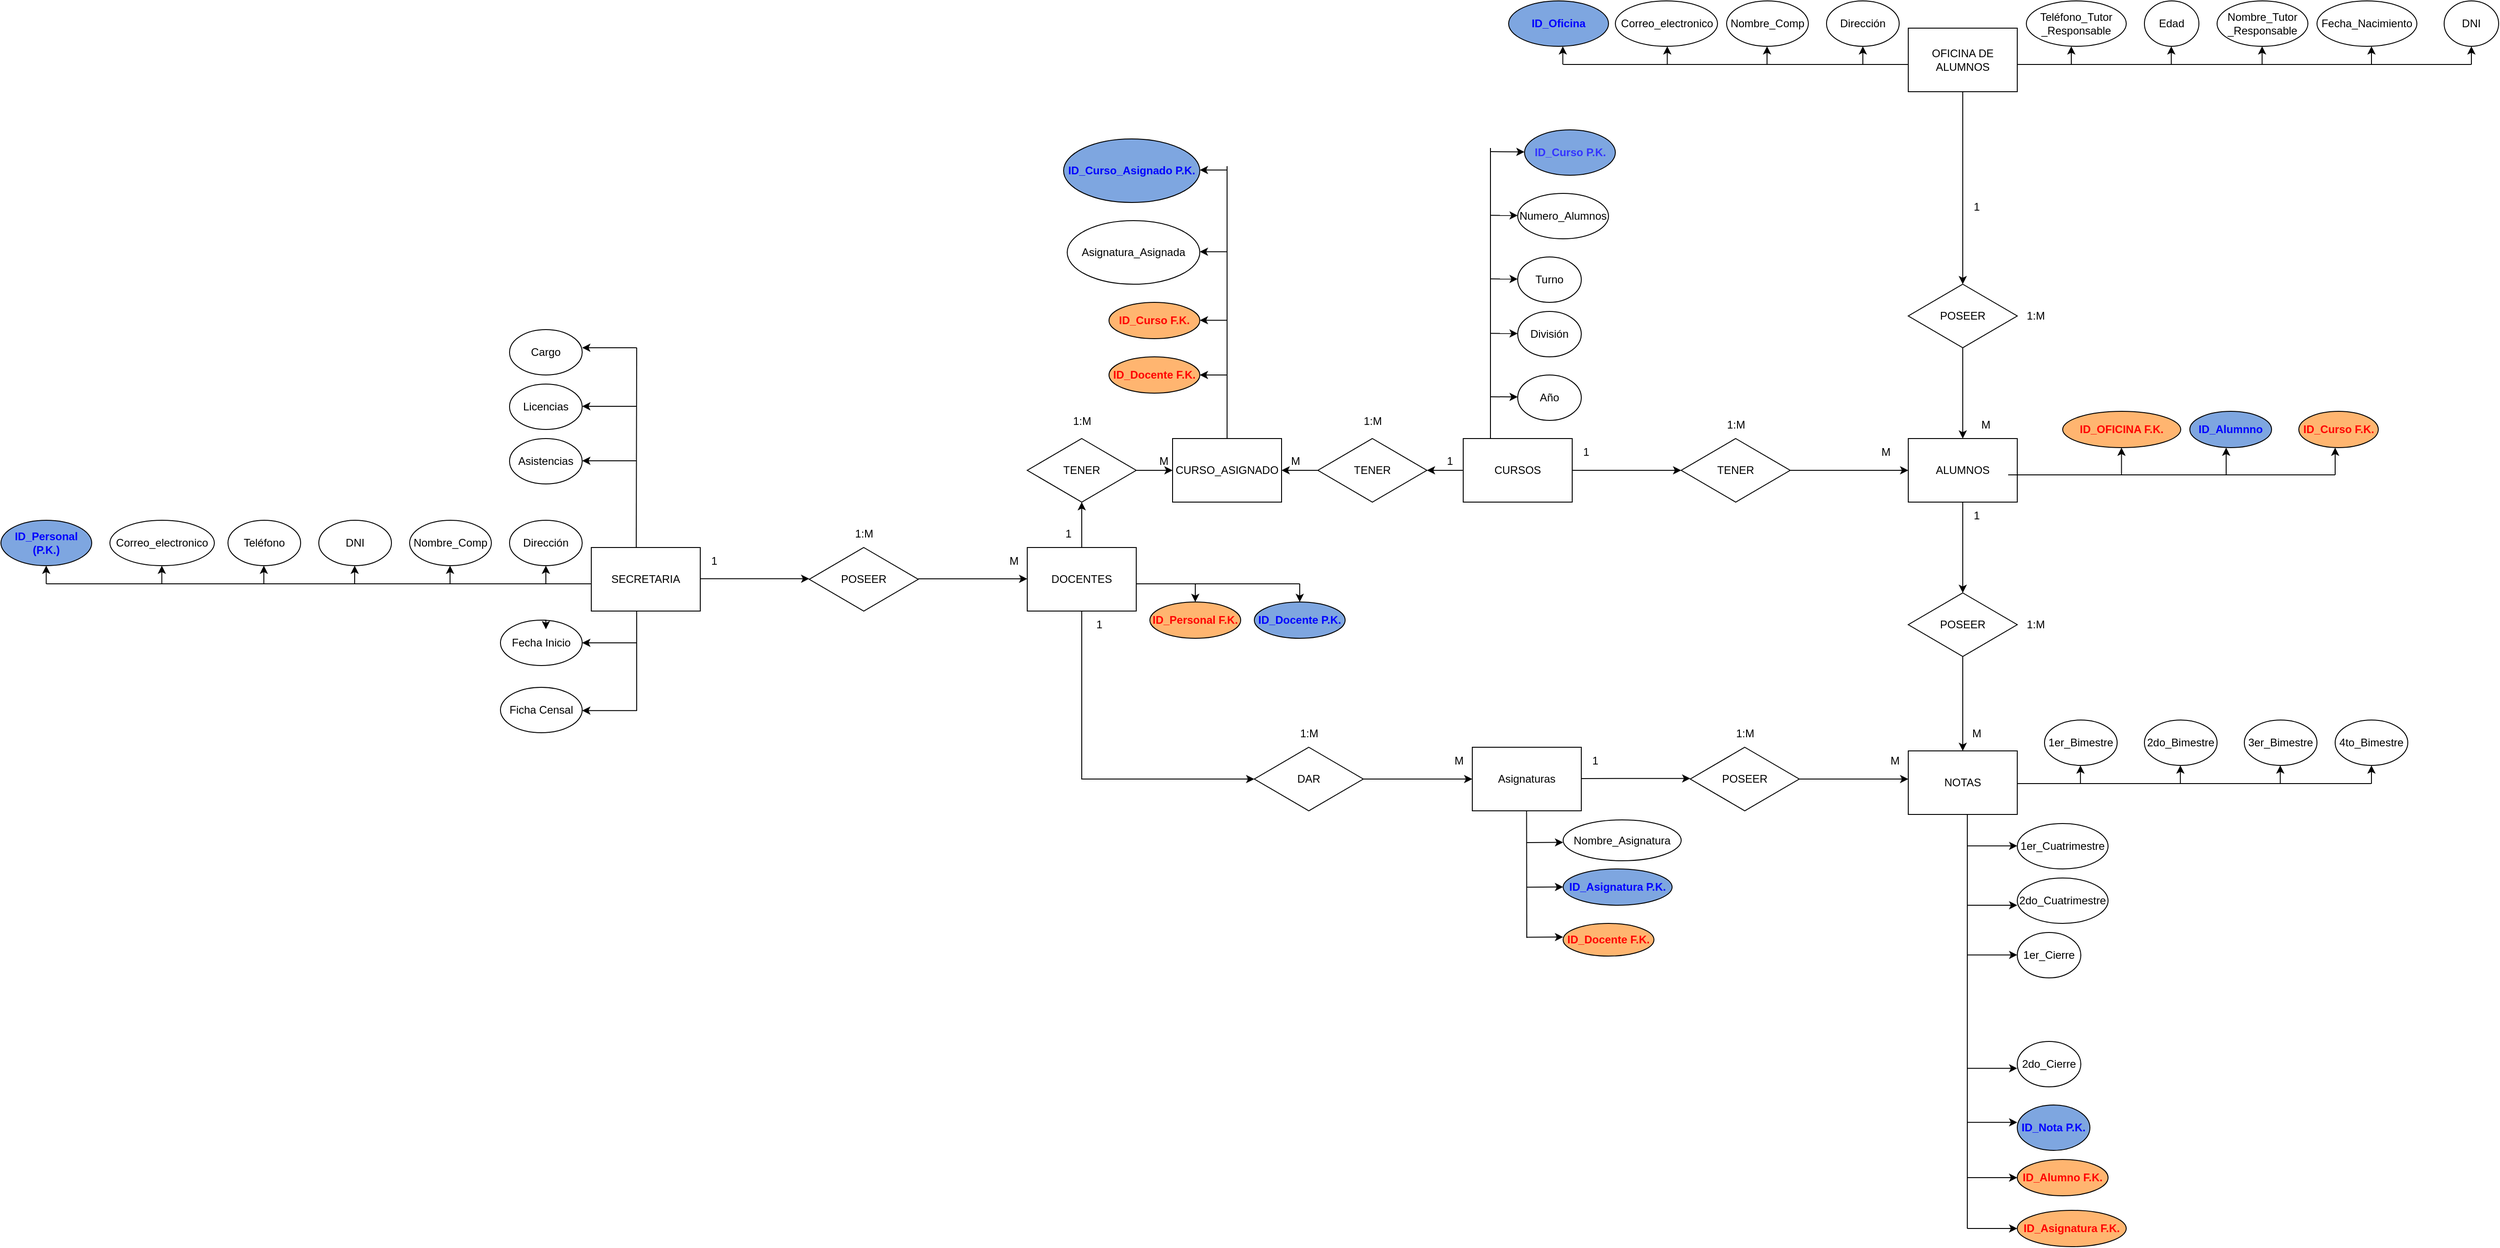 <mxfile version="24.7.14">
  <diagram id="RMYUqJkUSgtNLlIkju6f" name="Página-1">
    <mxGraphModel dx="1505" dy="1538" grid="1" gridSize="10" guides="1" tooltips="1" connect="1" arrows="1" fold="1" page="1" pageScale="1" pageWidth="827" pageHeight="1169" math="0" shadow="0">
      <root>
        <mxCell id="0" />
        <mxCell id="1" parent="0" />
        <mxCell id="PbtmgohEvHvETu37mR4w-1" value="" style="endArrow=none;html=1;rounded=0;shadow=0;entryX=0.25;entryY=0;entryDx=0;entryDy=0;" parent="1" target="Uobyqp0BP17AKxJA18cs-97" edge="1">
          <mxGeometry width="50" height="50" relative="1" as="geometry">
            <mxPoint x="830" y="-870" as="sourcePoint" />
            <mxPoint x="920" y="-610" as="targetPoint" />
          </mxGeometry>
        </mxCell>
        <mxCell id="Uobyqp0BP17AKxJA18cs-239" value="" style="endArrow=classic;html=1;rounded=0;shadow=0;" parent="1" edge="1">
          <mxGeometry width="50" height="50" relative="1" as="geometry">
            <mxPoint x="830" y="-596" as="sourcePoint" />
            <mxPoint x="860" y="-595.83" as="targetPoint" />
          </mxGeometry>
        </mxCell>
        <mxCell id="Uobyqp0BP17AKxJA18cs-240" value="Año" style="ellipse;whiteSpace=wrap;html=1;shadow=0;direction=west;" parent="1" vertex="1">
          <mxGeometry x="860" y="-620" width="70" height="50" as="geometry" />
        </mxCell>
        <mxCell id="Uobyqp0BP17AKxJA18cs-241" value="División" style="ellipse;whiteSpace=wrap;html=1;shadow=0;direction=west;" parent="1" vertex="1">
          <mxGeometry x="860" y="-690" width="70" height="50" as="geometry" />
        </mxCell>
        <mxCell id="Uobyqp0BP17AKxJA18cs-242" value="Turno" style="ellipse;whiteSpace=wrap;html=1;shadow=0;direction=west;" parent="1" vertex="1">
          <mxGeometry x="860" y="-750" width="70" height="50" as="geometry" />
        </mxCell>
        <mxCell id="Uobyqp0BP17AKxJA18cs-245" value="Numero_Alumnos" style="ellipse;whiteSpace=wrap;html=1;shadow=0;direction=west;" parent="1" vertex="1">
          <mxGeometry x="860" y="-820" width="100" height="50" as="geometry" />
        </mxCell>
        <mxCell id="JUitQoCJSQv6VXcSRswT-44" value="&lt;b&gt;&lt;font color=&quot;#3333ff&quot;&gt;ID_Curso P.K.&lt;/font&gt;&lt;/b&gt;" style="ellipse;whiteSpace=wrap;html=1;fillColor=#7EA6E0;shadow=0;direction=west;" parent="1" vertex="1">
          <mxGeometry x="867.5" y="-890" width="100" height="50" as="geometry" />
        </mxCell>
        <mxCell id="Uobyqp0BP17AKxJA18cs-79" style="edgeStyle=none;rounded=0;orthogonalLoop=1;jettySize=auto;html=1;exitX=1;exitY=0.5;exitDx=0;exitDy=0;entryX=0;entryY=0.5;entryDx=0;entryDy=0;" parent="1" source="Uobyqp0BP17AKxJA18cs-74" target="Uobyqp0BP17AKxJA18cs-78" edge="1">
          <mxGeometry relative="1" as="geometry">
            <mxPoint x="790" y="-175" as="targetPoint" />
          </mxGeometry>
        </mxCell>
        <mxCell id="Uobyqp0BP17AKxJA18cs-74" value="DAR" style="rhombus;whiteSpace=wrap;html=1;" parent="1" vertex="1">
          <mxGeometry x="570" y="-210" width="120" height="70" as="geometry" />
        </mxCell>
        <mxCell id="Uobyqp0BP17AKxJA18cs-78" value="Asignaturas" style="rounded=0;whiteSpace=wrap;html=1;" parent="1" vertex="1">
          <mxGeometry x="810" y="-210" width="120" height="70" as="geometry" />
        </mxCell>
        <mxCell id="Uobyqp0BP17AKxJA18cs-85" style="edgeStyle=none;rounded=0;orthogonalLoop=1;jettySize=auto;html=1;exitX=1;exitY=0.5;exitDx=0;exitDy=0;entryX=0;entryY=0.5;entryDx=0;entryDy=0;" parent="1" source="Uobyqp0BP17AKxJA18cs-81" edge="1">
          <mxGeometry relative="1" as="geometry">
            <mxPoint x="1290" y="-175" as="targetPoint" />
          </mxGeometry>
        </mxCell>
        <mxCell id="Uobyqp0BP17AKxJA18cs-81" value="POSEER" style="rhombus;whiteSpace=wrap;html=1;" parent="1" vertex="1">
          <mxGeometry x="1050" y="-210" width="120" height="70" as="geometry" />
        </mxCell>
        <mxCell id="Tq4JZlX1aYDV3tacl2q9-2" style="edgeStyle=orthogonalEdgeStyle;rounded=0;orthogonalLoop=1;jettySize=auto;html=1;exitX=0.5;exitY=1;exitDx=0;exitDy=0;entryX=0.5;entryY=0;entryDx=0;entryDy=0;" parent="1" source="Uobyqp0BP17AKxJA18cs-92" target="Uobyqp0BP17AKxJA18cs-192" edge="1">
          <mxGeometry relative="1" as="geometry" />
        </mxCell>
        <mxCell id="Uobyqp0BP17AKxJA18cs-92" value="OFICINA DE ALUMNOS" style="rounded=0;whiteSpace=wrap;html=1;" parent="1" vertex="1">
          <mxGeometry x="1290" y="-1002" width="120" height="70" as="geometry" />
        </mxCell>
        <mxCell id="Tq4JZlX1aYDV3tacl2q9-7" style="edgeStyle=orthogonalEdgeStyle;rounded=0;orthogonalLoop=1;jettySize=auto;html=1;exitX=0.5;exitY=1;exitDx=0;exitDy=0;entryX=0.5;entryY=0;entryDx=0;entryDy=0;" parent="1" source="Uobyqp0BP17AKxJA18cs-93" target="Uobyqp0BP17AKxJA18cs-202" edge="1">
          <mxGeometry relative="1" as="geometry" />
        </mxCell>
        <mxCell id="Uobyqp0BP17AKxJA18cs-93" value="POSEER" style="rhombus;whiteSpace=wrap;html=1;" parent="1" vertex="1">
          <mxGeometry x="1290" y="-380" width="120" height="70" as="geometry" />
        </mxCell>
        <mxCell id="Tq4JZlX1aYDV3tacl2q9-14" style="edgeStyle=orthogonalEdgeStyle;rounded=0;orthogonalLoop=1;jettySize=auto;html=1;exitX=1;exitY=0.5;exitDx=0;exitDy=0;entryX=0;entryY=0.5;entryDx=0;entryDy=0;" parent="1" source="Uobyqp0BP17AKxJA18cs-97" target="Uobyqp0BP17AKxJA18cs-181" edge="1">
          <mxGeometry relative="1" as="geometry" />
        </mxCell>
        <mxCell id="Tq4JZlX1aYDV3tacl2q9-26" style="edgeStyle=orthogonalEdgeStyle;rounded=0;orthogonalLoop=1;jettySize=auto;html=1;exitX=0;exitY=0.5;exitDx=0;exitDy=0;entryX=1;entryY=0.5;entryDx=0;entryDy=0;" parent="1" source="Uobyqp0BP17AKxJA18cs-97" target="PbtmgohEvHvETu37mR4w-27" edge="1">
          <mxGeometry relative="1" as="geometry" />
        </mxCell>
        <mxCell id="Uobyqp0BP17AKxJA18cs-97" value="CURSOS" style="rounded=0;whiteSpace=wrap;html=1;" parent="1" vertex="1">
          <mxGeometry x="800" y="-550" width="120" height="70" as="geometry" />
        </mxCell>
        <mxCell id="Uobyqp0BP17AKxJA18cs-102" value="M" style="text;html=1;align=center;verticalAlign=middle;resizable=0;points=[];autosize=1;strokeColor=none;fillColor=none;" parent="1" vertex="1">
          <mxGeometry x="780" y="-210" width="30" height="30" as="geometry" />
        </mxCell>
        <mxCell id="Uobyqp0BP17AKxJA18cs-104" value="1" style="text;html=1;align=center;verticalAlign=middle;resizable=0;points=[];autosize=1;strokeColor=none;fillColor=none;" parent="1" vertex="1">
          <mxGeometry x="930" y="-210" width="30" height="30" as="geometry" />
        </mxCell>
        <mxCell id="Uobyqp0BP17AKxJA18cs-105" value="M" style="text;html=1;align=center;verticalAlign=middle;resizable=0;points=[];autosize=1;strokeColor=none;fillColor=none;" parent="1" vertex="1">
          <mxGeometry x="1260" y="-210" width="30" height="30" as="geometry" />
        </mxCell>
        <mxCell id="Uobyqp0BP17AKxJA18cs-106" value="M" style="text;html=1;align=center;verticalAlign=middle;resizable=0;points=[];autosize=1;strokeColor=none;fillColor=none;" parent="1" vertex="1">
          <mxGeometry x="1350" y="-240" width="30" height="30" as="geometry" />
        </mxCell>
        <mxCell id="Uobyqp0BP17AKxJA18cs-107" value="1" style="text;html=1;align=center;verticalAlign=middle;resizable=0;points=[];autosize=1;strokeColor=none;fillColor=none;" parent="1" vertex="1">
          <mxGeometry x="1350" y="-480" width="30" height="30" as="geometry" />
        </mxCell>
        <mxCell id="Uobyqp0BP17AKxJA18cs-111" value="1:M" style="text;html=1;align=center;verticalAlign=middle;resizable=0;points=[];autosize=1;strokeColor=none;fillColor=none;" parent="1" vertex="1">
          <mxGeometry x="1090" y="-240" width="40" height="30" as="geometry" />
        </mxCell>
        <mxCell id="Uobyqp0BP17AKxJA18cs-112" value="1:M" style="text;html=1;align=center;verticalAlign=middle;resizable=0;points=[];autosize=1;strokeColor=none;fillColor=none;" parent="1" vertex="1">
          <mxGeometry x="1410" y="-360" width="40" height="30" as="geometry" />
        </mxCell>
        <mxCell id="Uobyqp0BP17AKxJA18cs-113" value="1:M" style="text;html=1;align=center;verticalAlign=middle;resizable=0;points=[];autosize=1;strokeColor=none;fillColor=none;" parent="1" vertex="1">
          <mxGeometry x="610" y="-240" width="40" height="30" as="geometry" />
        </mxCell>
        <mxCell id="Uobyqp0BP17AKxJA18cs-144" value="Nombre_Comp" style="ellipse;whiteSpace=wrap;html=1;" parent="1" vertex="1">
          <mxGeometry x="-360" y="-460" width="90" height="50" as="geometry" />
        </mxCell>
        <mxCell id="Uobyqp0BP17AKxJA18cs-145" value="Cargo" style="ellipse;whiteSpace=wrap;html=1;" parent="1" vertex="1">
          <mxGeometry x="-250" y="-670" width="80" height="50" as="geometry" />
        </mxCell>
        <mxCell id="Uobyqp0BP17AKxJA18cs-147" value="Teléfono" style="ellipse;whiteSpace=wrap;html=1;" parent="1" vertex="1">
          <mxGeometry x="-560" y="-460" width="80" height="50" as="geometry" />
        </mxCell>
        <mxCell id="Uobyqp0BP17AKxJA18cs-148" value="Licencias" style="ellipse;whiteSpace=wrap;html=1;" parent="1" vertex="1">
          <mxGeometry x="-250" y="-610" width="80" height="50" as="geometry" />
        </mxCell>
        <mxCell id="Uobyqp0BP17AKxJA18cs-149" value="Correo_electronico" style="ellipse;whiteSpace=wrap;html=1;" parent="1" vertex="1">
          <mxGeometry x="-690" y="-460" width="115" height="50" as="geometry" />
        </mxCell>
        <mxCell id="Uobyqp0BP17AKxJA18cs-150" value="Asistencias" style="ellipse;whiteSpace=wrap;html=1;" parent="1" vertex="1">
          <mxGeometry x="-250" y="-550" width="80" height="50" as="geometry" />
        </mxCell>
        <mxCell id="Uobyqp0BP17AKxJA18cs-151" value="Fecha Inicio" style="ellipse;whiteSpace=wrap;html=1;" parent="1" vertex="1">
          <mxGeometry x="-260" y="-350" width="90" height="50" as="geometry" />
        </mxCell>
        <mxCell id="Uobyqp0BP17AKxJA18cs-152" value="Ficha Censal" style="ellipse;whiteSpace=wrap;html=1;" parent="1" vertex="1">
          <mxGeometry x="-260" y="-276" width="90" height="50" as="geometry" />
        </mxCell>
        <mxCell id="Uobyqp0BP17AKxJA18cs-154" value="Dirección" style="ellipse;whiteSpace=wrap;html=1;" parent="1" vertex="1">
          <mxGeometry x="-250" y="-460" width="80" height="50" as="geometry" />
        </mxCell>
        <mxCell id="Uobyqp0BP17AKxJA18cs-156" value="" style="endArrow=none;html=1;rounded=0;entryX=0.083;entryY=0.571;entryDx=0;entryDy=0;entryPerimeter=0;" parent="1" edge="1">
          <mxGeometry width="50" height="50" relative="1" as="geometry">
            <mxPoint x="-760" y="-390" as="sourcePoint" />
            <mxPoint x="-160.04" y="-390.03" as="targetPoint" />
          </mxGeometry>
        </mxCell>
        <mxCell id="Uobyqp0BP17AKxJA18cs-157" value="" style="endArrow=classic;html=1;rounded=0;" parent="1" edge="1">
          <mxGeometry width="50" height="50" relative="1" as="geometry">
            <mxPoint x="-210" y="-390" as="sourcePoint" />
            <mxPoint x="-210" y="-410" as="targetPoint" />
          </mxGeometry>
        </mxCell>
        <mxCell id="Uobyqp0BP17AKxJA18cs-158" value="" style="endArrow=classic;html=1;rounded=0;" parent="1" edge="1">
          <mxGeometry width="50" height="50" relative="1" as="geometry">
            <mxPoint x="-315.5" y="-390" as="sourcePoint" />
            <mxPoint x="-315.5" y="-410" as="targetPoint" />
          </mxGeometry>
        </mxCell>
        <mxCell id="Uobyqp0BP17AKxJA18cs-159" value="" style="endArrow=classic;html=1;rounded=0;" parent="1" edge="1">
          <mxGeometry width="50" height="50" relative="1" as="geometry">
            <mxPoint x="-420.5" y="-390" as="sourcePoint" />
            <mxPoint x="-420.5" y="-410" as="targetPoint" />
          </mxGeometry>
        </mxCell>
        <mxCell id="Uobyqp0BP17AKxJA18cs-160" value="" style="endArrow=classic;html=1;rounded=0;" parent="1" edge="1">
          <mxGeometry width="50" height="50" relative="1" as="geometry">
            <mxPoint x="-520.5" y="-390" as="sourcePoint" />
            <mxPoint x="-520.5" y="-410" as="targetPoint" />
          </mxGeometry>
        </mxCell>
        <mxCell id="Uobyqp0BP17AKxJA18cs-161" value="" style="endArrow=classic;html=1;rounded=0;" parent="1" edge="1">
          <mxGeometry width="50" height="50" relative="1" as="geometry">
            <mxPoint x="-632.83" y="-390" as="sourcePoint" />
            <mxPoint x="-632.83" y="-410" as="targetPoint" />
          </mxGeometry>
        </mxCell>
        <mxCell id="Uobyqp0BP17AKxJA18cs-162" value="" style="endArrow=none;html=1;rounded=0;entryX=0.083;entryY=0.571;entryDx=0;entryDy=0;entryPerimeter=0;" parent="1" edge="1">
          <mxGeometry width="50" height="50" relative="1" as="geometry">
            <mxPoint x="-110" y="-250" as="sourcePoint" />
            <mxPoint x="-110" y="-360" as="targetPoint" />
          </mxGeometry>
        </mxCell>
        <mxCell id="Uobyqp0BP17AKxJA18cs-163" value="" style="endArrow=classic;html=1;rounded=0;entryX=1;entryY=0.5;entryDx=0;entryDy=0;" parent="1" edge="1">
          <mxGeometry width="50" height="50" relative="1" as="geometry">
            <mxPoint x="-110" y="-325" as="sourcePoint" />
            <mxPoint x="-170.0" y="-325" as="targetPoint" />
          </mxGeometry>
        </mxCell>
        <mxCell id="Uobyqp0BP17AKxJA18cs-164" value="" style="endArrow=classic;html=1;rounded=0;entryX=1;entryY=0.5;entryDx=0;entryDy=0;" parent="1" edge="1">
          <mxGeometry width="50" height="50" relative="1" as="geometry">
            <mxPoint x="-110" y="-250.42" as="sourcePoint" />
            <mxPoint x="-170" y="-250.42" as="targetPoint" />
          </mxGeometry>
        </mxCell>
        <mxCell id="Uobyqp0BP17AKxJA18cs-167" value="" style="endArrow=none;html=1;rounded=0;" parent="1" edge="1">
          <mxGeometry width="50" height="50" relative="1" as="geometry">
            <mxPoint x="-110.5" y="-430" as="sourcePoint" />
            <mxPoint x="-110" y="-650" as="targetPoint" />
          </mxGeometry>
        </mxCell>
        <mxCell id="Uobyqp0BP17AKxJA18cs-168" value="" style="endArrow=classic;html=1;rounded=0;entryX=1;entryY=0.5;entryDx=0;entryDy=0;" parent="1" edge="1">
          <mxGeometry width="50" height="50" relative="1" as="geometry">
            <mxPoint x="-110" y="-650" as="sourcePoint" />
            <mxPoint x="-170" y="-650" as="targetPoint" />
          </mxGeometry>
        </mxCell>
        <mxCell id="Uobyqp0BP17AKxJA18cs-169" value="" style="endArrow=classic;html=1;rounded=0;entryX=1;entryY=0.5;entryDx=0;entryDy=0;" parent="1" edge="1">
          <mxGeometry width="50" height="50" relative="1" as="geometry">
            <mxPoint x="-110" y="-585.5" as="sourcePoint" />
            <mxPoint x="-170" y="-585.5" as="targetPoint" />
          </mxGeometry>
        </mxCell>
        <mxCell id="Uobyqp0BP17AKxJA18cs-170" value="" style="endArrow=classic;html=1;rounded=0;entryX=1;entryY=0.5;entryDx=0;entryDy=0;" parent="1" edge="1">
          <mxGeometry width="50" height="50" relative="1" as="geometry">
            <mxPoint x="-110" y="-525.5" as="sourcePoint" />
            <mxPoint x="-170" y="-525.5" as="targetPoint" />
          </mxGeometry>
        </mxCell>
        <mxCell id="Uobyqp0BP17AKxJA18cs-171" value="SECRETARIA" style="rounded=0;whiteSpace=wrap;html=1;" parent="1" vertex="1">
          <mxGeometry x="-160" y="-430" width="120" height="70" as="geometry" />
        </mxCell>
        <mxCell id="Uobyqp0BP17AKxJA18cs-172" value="1" style="text;html=1;align=center;verticalAlign=middle;resizable=0;points=[];autosize=1;strokeColor=none;fillColor=none;" parent="1" vertex="1">
          <mxGeometry x="384" y="-360" width="30" height="30" as="geometry" />
        </mxCell>
        <mxCell id="Tq4JZlX1aYDV3tacl2q9-13" style="edgeStyle=orthogonalEdgeStyle;rounded=0;orthogonalLoop=1;jettySize=auto;html=1;exitX=0.5;exitY=1;exitDx=0;exitDy=0;entryX=0;entryY=0.5;entryDx=0;entryDy=0;" parent="1" source="Uobyqp0BP17AKxJA18cs-173" target="Uobyqp0BP17AKxJA18cs-74" edge="1">
          <mxGeometry relative="1" as="geometry">
            <mxPoint x="560" y="-170" as="targetPoint" />
            <Array as="points">
              <mxPoint x="380" y="-175" />
            </Array>
          </mxGeometry>
        </mxCell>
        <mxCell id="Tq4JZlX1aYDV3tacl2q9-24" style="edgeStyle=orthogonalEdgeStyle;rounded=0;orthogonalLoop=1;jettySize=auto;html=1;exitX=0.5;exitY=0;exitDx=0;exitDy=0;entryX=0.5;entryY=1;entryDx=0;entryDy=0;" parent="1" source="Uobyqp0BP17AKxJA18cs-173" target="PbtmgohEvHvETu37mR4w-28" edge="1">
          <mxGeometry relative="1" as="geometry" />
        </mxCell>
        <mxCell id="Uobyqp0BP17AKxJA18cs-173" value="DOCENTES" style="rounded=0;whiteSpace=wrap;html=1;" parent="1" vertex="1">
          <mxGeometry x="320" y="-430" width="120" height="70" as="geometry" />
        </mxCell>
        <mxCell id="Uobyqp0BP17AKxJA18cs-175" style="edgeStyle=none;rounded=0;orthogonalLoop=1;jettySize=auto;html=1;exitX=1;exitY=0.5;exitDx=0;exitDy=0;entryX=0;entryY=0.5;entryDx=0;entryDy=0;" parent="1" edge="1">
          <mxGeometry relative="1" as="geometry">
            <mxPoint x="320" y="-395.5" as="targetPoint" />
            <mxPoint x="200" y="-395.5" as="sourcePoint" />
          </mxGeometry>
        </mxCell>
        <mxCell id="Uobyqp0BP17AKxJA18cs-176" value="POSEER" style="rhombus;whiteSpace=wrap;html=1;" parent="1" vertex="1">
          <mxGeometry x="80" y="-430" width="120" height="70" as="geometry" />
        </mxCell>
        <mxCell id="Uobyqp0BP17AKxJA18cs-177" value="M" style="text;html=1;align=center;verticalAlign=middle;resizable=0;points=[];autosize=1;strokeColor=none;fillColor=none;" parent="1" vertex="1">
          <mxGeometry x="290" y="-430" width="30" height="30" as="geometry" />
        </mxCell>
        <mxCell id="Uobyqp0BP17AKxJA18cs-178" value="1" style="text;html=1;align=center;verticalAlign=middle;resizable=0;points=[];autosize=1;strokeColor=none;fillColor=none;" parent="1" vertex="1">
          <mxGeometry x="-40.0" y="-430" width="30" height="30" as="geometry" />
        </mxCell>
        <mxCell id="Uobyqp0BP17AKxJA18cs-179" value="1:M" style="text;html=1;align=center;verticalAlign=middle;resizable=0;points=[];autosize=1;strokeColor=none;fillColor=none;" parent="1" vertex="1">
          <mxGeometry x="120" y="-460" width="40" height="30" as="geometry" />
        </mxCell>
        <mxCell id="Tq4JZlX1aYDV3tacl2q9-16" style="edgeStyle=orthogonalEdgeStyle;rounded=0;orthogonalLoop=1;jettySize=auto;html=1;exitX=1;exitY=0.5;exitDx=0;exitDy=0;entryX=0;entryY=0.5;entryDx=0;entryDy=0;" parent="1" source="Uobyqp0BP17AKxJA18cs-181" target="Uobyqp0BP17AKxJA18cs-182" edge="1">
          <mxGeometry relative="1" as="geometry" />
        </mxCell>
        <mxCell id="Uobyqp0BP17AKxJA18cs-181" value="TENER" style="rhombus;whiteSpace=wrap;html=1;" parent="1" vertex="1">
          <mxGeometry x="1040" y="-550" width="120" height="70" as="geometry" />
        </mxCell>
        <mxCell id="Tq4JZlX1aYDV3tacl2q9-6" style="edgeStyle=orthogonalEdgeStyle;rounded=0;orthogonalLoop=1;jettySize=auto;html=1;exitX=0.5;exitY=1;exitDx=0;exitDy=0;entryX=0.5;entryY=0;entryDx=0;entryDy=0;" parent="1" source="Uobyqp0BP17AKxJA18cs-182" target="Uobyqp0BP17AKxJA18cs-93" edge="1">
          <mxGeometry relative="1" as="geometry" />
        </mxCell>
        <mxCell id="Uobyqp0BP17AKxJA18cs-182" value="ALUMNOS" style="rounded=0;whiteSpace=wrap;html=1;" parent="1" vertex="1">
          <mxGeometry x="1290" y="-550" width="120" height="70" as="geometry" />
        </mxCell>
        <mxCell id="Uobyqp0BP17AKxJA18cs-185" value="M" style="text;html=1;align=center;verticalAlign=middle;resizable=0;points=[];autosize=1;strokeColor=none;fillColor=none;" parent="1" vertex="1">
          <mxGeometry x="1250" y="-550" width="30" height="30" as="geometry" />
        </mxCell>
        <mxCell id="Uobyqp0BP17AKxJA18cs-186" value="1" style="text;html=1;align=center;verticalAlign=middle;resizable=0;points=[];autosize=1;strokeColor=none;fillColor=none;" parent="1" vertex="1">
          <mxGeometry x="920" y="-550" width="30" height="30" as="geometry" />
        </mxCell>
        <mxCell id="Uobyqp0BP17AKxJA18cs-189" value="1:M" style="text;html=1;align=center;verticalAlign=middle;resizable=0;points=[];autosize=1;strokeColor=none;fillColor=none;" parent="1" vertex="1">
          <mxGeometry x="1080" y="-580" width="40" height="30" as="geometry" />
        </mxCell>
        <mxCell id="Tq4JZlX1aYDV3tacl2q9-4" style="edgeStyle=orthogonalEdgeStyle;rounded=0;orthogonalLoop=1;jettySize=auto;html=1;exitX=0.5;exitY=1;exitDx=0;exitDy=0;entryX=0.5;entryY=0;entryDx=0;entryDy=0;" parent="1" source="Uobyqp0BP17AKxJA18cs-192" target="Uobyqp0BP17AKxJA18cs-182" edge="1">
          <mxGeometry relative="1" as="geometry" />
        </mxCell>
        <mxCell id="Uobyqp0BP17AKxJA18cs-192" value="POSEER" style="rhombus;whiteSpace=wrap;html=1;" parent="1" vertex="1">
          <mxGeometry x="1290" y="-720" width="120" height="70" as="geometry" />
        </mxCell>
        <mxCell id="Uobyqp0BP17AKxJA18cs-194" value="1:M" style="text;html=1;align=center;verticalAlign=middle;resizable=0;points=[];autosize=1;strokeColor=none;fillColor=none;" parent="1" vertex="1">
          <mxGeometry x="1410" y="-700" width="40" height="30" as="geometry" />
        </mxCell>
        <mxCell id="Uobyqp0BP17AKxJA18cs-197" value="M" style="text;html=1;align=center;verticalAlign=middle;resizable=0;points=[];autosize=1;strokeColor=none;fillColor=none;" parent="1" vertex="1">
          <mxGeometry x="1360" y="-580" width="30" height="30" as="geometry" />
        </mxCell>
        <mxCell id="Uobyqp0BP17AKxJA18cs-198" value="1" style="text;html=1;align=center;verticalAlign=middle;resizable=0;points=[];autosize=1;strokeColor=none;fillColor=none;" parent="1" vertex="1">
          <mxGeometry x="1350" y="-820" width="30" height="30" as="geometry" />
        </mxCell>
        <mxCell id="Uobyqp0BP17AKxJA18cs-202" value="NOTAS" style="rounded=0;whiteSpace=wrap;html=1;" parent="1" vertex="1">
          <mxGeometry x="1290" y="-206" width="120" height="70" as="geometry" />
        </mxCell>
        <mxCell id="Uobyqp0BP17AKxJA18cs-209" value="Nombre_Comp" style="ellipse;whiteSpace=wrap;html=1;" parent="1" vertex="1">
          <mxGeometry x="1090" y="-1032" width="90" height="50" as="geometry" />
        </mxCell>
        <mxCell id="Uobyqp0BP17AKxJA18cs-210" value="&lt;b style=&quot;&quot;&gt;&lt;font color=&quot;#0000ff&quot;&gt;ID_Oficina&lt;/font&gt;&lt;/b&gt;" style="ellipse;whiteSpace=wrap;html=1;fillColor=#7EA6E0;" parent="1" vertex="1">
          <mxGeometry x="850" y="-1032" width="110" height="50" as="geometry" />
        </mxCell>
        <mxCell id="Uobyqp0BP17AKxJA18cs-212" value="Correo_electronico" style="ellipse;whiteSpace=wrap;html=1;" parent="1" vertex="1">
          <mxGeometry x="967.5" y="-1032" width="112.5" height="50" as="geometry" />
        </mxCell>
        <mxCell id="Uobyqp0BP17AKxJA18cs-215" value="Dirección" style="ellipse;whiteSpace=wrap;html=1;" parent="1" vertex="1">
          <mxGeometry x="1200" y="-1032" width="80" height="50" as="geometry" />
        </mxCell>
        <mxCell id="Uobyqp0BP17AKxJA18cs-216" value="" style="endArrow=none;html=1;rounded=0;entryX=0.083;entryY=0.571;entryDx=0;entryDy=0;entryPerimeter=0;" parent="1" edge="1">
          <mxGeometry width="50" height="50" relative="1" as="geometry">
            <mxPoint x="910" y="-962" as="sourcePoint" />
            <mxPoint x="1289.96" y="-962.03" as="targetPoint" />
          </mxGeometry>
        </mxCell>
        <mxCell id="Uobyqp0BP17AKxJA18cs-217" value="" style="endArrow=classic;html=1;rounded=0;" parent="1" edge="1">
          <mxGeometry width="50" height="50" relative="1" as="geometry">
            <mxPoint x="1240" y="-962" as="sourcePoint" />
            <mxPoint x="1240" y="-982" as="targetPoint" />
          </mxGeometry>
        </mxCell>
        <mxCell id="Uobyqp0BP17AKxJA18cs-218" value="" style="endArrow=classic;html=1;rounded=0;" parent="1" edge="1">
          <mxGeometry width="50" height="50" relative="1" as="geometry">
            <mxPoint x="1134.5" y="-962" as="sourcePoint" />
            <mxPoint x="1134.5" y="-982" as="targetPoint" />
          </mxGeometry>
        </mxCell>
        <mxCell id="Uobyqp0BP17AKxJA18cs-219" value="" style="endArrow=classic;html=1;rounded=0;" parent="1" edge="1">
          <mxGeometry width="50" height="50" relative="1" as="geometry">
            <mxPoint x="1024.66" y="-962" as="sourcePoint" />
            <mxPoint x="1024.66" y="-982" as="targetPoint" />
          </mxGeometry>
        </mxCell>
        <mxCell id="Uobyqp0BP17AKxJA18cs-220" value="" style="endArrow=classic;html=1;rounded=0;" parent="1" edge="1">
          <mxGeometry width="50" height="50" relative="1" as="geometry">
            <mxPoint x="909.67" y="-962" as="sourcePoint" />
            <mxPoint x="909.67" y="-982" as="targetPoint" />
          </mxGeometry>
        </mxCell>
        <mxCell id="Uobyqp0BP17AKxJA18cs-222" value="Nombre_Tutor&lt;div&gt;_Responsable&lt;/div&gt;" style="ellipse;whiteSpace=wrap;html=1;" parent="1" vertex="1">
          <mxGeometry x="1630" y="-1032" width="100" height="50" as="geometry" />
        </mxCell>
        <mxCell id="Uobyqp0BP17AKxJA18cs-224" value="Fecha_Nacimiento" style="ellipse;whiteSpace=wrap;html=1;" parent="1" vertex="1">
          <mxGeometry x="1740" y="-1032" width="110" height="50" as="geometry" />
        </mxCell>
        <mxCell id="Uobyqp0BP17AKxJA18cs-225" value="Teléfono_Tutor&lt;div&gt;_Responsable&lt;/div&gt;" style="ellipse;whiteSpace=wrap;html=1;" parent="1" vertex="1">
          <mxGeometry x="1420" y="-1032" width="110" height="50" as="geometry" />
        </mxCell>
        <mxCell id="Uobyqp0BP17AKxJA18cs-226" value="" style="endArrow=classic;html=1;rounded=0;" parent="1" edge="1">
          <mxGeometry width="50" height="50" relative="1" as="geometry">
            <mxPoint x="1800" y="-962" as="sourcePoint" />
            <mxPoint x="1800" y="-982" as="targetPoint" />
          </mxGeometry>
        </mxCell>
        <mxCell id="Uobyqp0BP17AKxJA18cs-227" value="" style="endArrow=classic;html=1;rounded=0;" parent="1" edge="1">
          <mxGeometry width="50" height="50" relative="1" as="geometry">
            <mxPoint x="1679.58" y="-962" as="sourcePoint" />
            <mxPoint x="1679.58" y="-982" as="targetPoint" />
          </mxGeometry>
        </mxCell>
        <mxCell id="Uobyqp0BP17AKxJA18cs-228" value="" style="endArrow=classic;html=1;rounded=0;" parent="1" edge="1">
          <mxGeometry width="50" height="50" relative="1" as="geometry">
            <mxPoint x="1579.58" y="-962" as="sourcePoint" />
            <mxPoint x="1579.58" y="-982" as="targetPoint" />
          </mxGeometry>
        </mxCell>
        <mxCell id="Uobyqp0BP17AKxJA18cs-229" value="" style="endArrow=classic;html=1;rounded=0;" parent="1" edge="1">
          <mxGeometry width="50" height="50" relative="1" as="geometry">
            <mxPoint x="1469.5" y="-962" as="sourcePoint" />
            <mxPoint x="1469.5" y="-982" as="targetPoint" />
          </mxGeometry>
        </mxCell>
        <mxCell id="Uobyqp0BP17AKxJA18cs-230" value="" style="endArrow=none;html=1;rounded=0;" parent="1" edge="1">
          <mxGeometry width="50" height="50" relative="1" as="geometry">
            <mxPoint x="1410.02" y="-961.97" as="sourcePoint" />
            <mxPoint x="1910" y="-962" as="targetPoint" />
          </mxGeometry>
        </mxCell>
        <mxCell id="Uobyqp0BP17AKxJA18cs-236" value="Edad" style="ellipse;whiteSpace=wrap;html=1;" parent="1" vertex="1">
          <mxGeometry x="1550" y="-1032" width="60" height="50" as="geometry" />
        </mxCell>
        <mxCell id="JUitQoCJSQv6VXcSRswT-1" value="&lt;font style=&quot;vertical-align: inherit;&quot;&gt;&lt;font style=&quot;vertical-align: inherit;&quot;&gt;3er_Bimestre&lt;/font&gt;&lt;/font&gt;" style="ellipse;whiteSpace=wrap;html=1;" parent="1" vertex="1">
          <mxGeometry x="1660" y="-240" width="80" height="50" as="geometry" />
        </mxCell>
        <mxCell id="JUitQoCJSQv6VXcSRswT-2" value="&lt;font style=&quot;vertical-align: inherit;&quot;&gt;&lt;font style=&quot;vertical-align: inherit;&quot;&gt;4to_Bimestre&lt;/font&gt;&lt;/font&gt;" style="ellipse;whiteSpace=wrap;html=1;" parent="1" vertex="1">
          <mxGeometry x="1760" y="-240" width="79.98" height="50" as="geometry" />
        </mxCell>
        <mxCell id="JUitQoCJSQv6VXcSRswT-3" value="&lt;font style=&quot;vertical-align: inherit;&quot;&gt;&lt;font style=&quot;vertical-align: inherit;&quot;&gt;&lt;font style=&quot;vertical-align: inherit;&quot;&gt;&lt;font style=&quot;vertical-align: inherit;&quot;&gt;1er_Bimestre&lt;/font&gt;&lt;/font&gt;&lt;/font&gt;&lt;/font&gt;" style="ellipse;whiteSpace=wrap;html=1;" parent="1" vertex="1">
          <mxGeometry x="1440" y="-240" width="80" height="50" as="geometry" />
        </mxCell>
        <mxCell id="JUitQoCJSQv6VXcSRswT-4" value="" style="endArrow=classic;html=1;rounded=0;" parent="1" edge="1">
          <mxGeometry width="50" height="50" relative="1" as="geometry">
            <mxPoint x="1799.98" y="-170" as="sourcePoint" />
            <mxPoint x="1799.98" y="-190" as="targetPoint" />
          </mxGeometry>
        </mxCell>
        <mxCell id="JUitQoCJSQv6VXcSRswT-5" value="" style="endArrow=classic;html=1;rounded=0;" parent="1" edge="1">
          <mxGeometry width="50" height="50" relative="1" as="geometry">
            <mxPoint x="1699.58" y="-170" as="sourcePoint" />
            <mxPoint x="1699.58" y="-190" as="targetPoint" />
          </mxGeometry>
        </mxCell>
        <mxCell id="JUitQoCJSQv6VXcSRswT-6" value="" style="endArrow=classic;html=1;rounded=0;" parent="1" edge="1">
          <mxGeometry width="50" height="50" relative="1" as="geometry">
            <mxPoint x="1589.59" y="-170" as="sourcePoint" />
            <mxPoint x="1589.59" y="-190" as="targetPoint" />
          </mxGeometry>
        </mxCell>
        <mxCell id="JUitQoCJSQv6VXcSRswT-7" value="" style="endArrow=classic;html=1;rounded=0;" parent="1" edge="1">
          <mxGeometry width="50" height="50" relative="1" as="geometry">
            <mxPoint x="1479.58" y="-170" as="sourcePoint" />
            <mxPoint x="1479.58" y="-190" as="targetPoint" />
          </mxGeometry>
        </mxCell>
        <mxCell id="JUitQoCJSQv6VXcSRswT-8" value="" style="endArrow=none;html=1;rounded=0;" parent="1" edge="1">
          <mxGeometry width="50" height="50" relative="1" as="geometry">
            <mxPoint x="1410" y="-169.97" as="sourcePoint" />
            <mxPoint x="1799.98" y="-170" as="targetPoint" />
          </mxGeometry>
        </mxCell>
        <mxCell id="JUitQoCJSQv6VXcSRswT-9" value="&lt;font style=&quot;vertical-align: inherit;&quot;&gt;&lt;font style=&quot;vertical-align: inherit;&quot;&gt;2do_Bimestre&lt;/font&gt;&lt;/font&gt;" style="ellipse;whiteSpace=wrap;html=1;" parent="1" vertex="1">
          <mxGeometry x="1550" y="-240" width="80.02" height="50" as="geometry" />
        </mxCell>
        <mxCell id="JUitQoCJSQv6VXcSRswT-15" value="" style="endArrow=none;html=1;rounded=0;entryX=0.083;entryY=0.571;entryDx=0;entryDy=0;entryPerimeter=0;" parent="1" edge="1">
          <mxGeometry width="50" height="50" relative="1" as="geometry">
            <mxPoint x="1355" y="320" as="sourcePoint" />
            <mxPoint x="1355" y="-136" as="targetPoint" />
          </mxGeometry>
        </mxCell>
        <mxCell id="JUitQoCJSQv6VXcSRswT-19" value="" style="endArrow=classic;html=1;rounded=0;" parent="1" edge="1">
          <mxGeometry width="50" height="50" relative="1" as="geometry">
            <mxPoint x="1355" y="-101.42" as="sourcePoint" />
            <mxPoint x="1410" y="-101.42" as="targetPoint" />
          </mxGeometry>
        </mxCell>
        <mxCell id="JUitQoCJSQv6VXcSRswT-20" value="" style="endArrow=classic;html=1;rounded=0;" parent="1" edge="1">
          <mxGeometry width="50" height="50" relative="1" as="geometry">
            <mxPoint x="1355" y="-36.0" as="sourcePoint" />
            <mxPoint x="1410" y="-36.0" as="targetPoint" />
          </mxGeometry>
        </mxCell>
        <mxCell id="JUitQoCJSQv6VXcSRswT-21" value="1er_Cuatrimestre" style="ellipse;whiteSpace=wrap;html=1;" parent="1" vertex="1">
          <mxGeometry x="1410" y="-126" width="100" height="50" as="geometry" />
        </mxCell>
        <mxCell id="JUitQoCJSQv6VXcSRswT-22" value="2do_Cuatrimestre" style="ellipse;whiteSpace=wrap;html=1;" parent="1" vertex="1">
          <mxGeometry x="1410" y="-66" width="100" height="50" as="geometry" />
        </mxCell>
        <mxCell id="JUitQoCJSQv6VXcSRswT-24" value="" style="endArrow=classic;html=1;rounded=0;" parent="1" edge="1">
          <mxGeometry width="50" height="50" relative="1" as="geometry">
            <mxPoint x="870" y="-105" as="sourcePoint" />
            <mxPoint x="910" y="-105.24" as="targetPoint" />
          </mxGeometry>
        </mxCell>
        <mxCell id="JUitQoCJSQv6VXcSRswT-28" value="" style="endArrow=none;html=1;rounded=0;entryX=0.083;entryY=0.571;entryDx=0;entryDy=0;entryPerimeter=0;" parent="1" edge="1">
          <mxGeometry width="50" height="50" relative="1" as="geometry">
            <mxPoint x="870" as="sourcePoint" />
            <mxPoint x="869.76" y="-140" as="targetPoint" />
          </mxGeometry>
        </mxCell>
        <mxCell id="JUitQoCJSQv6VXcSRswT-35" value="" style="endArrow=classic;html=1;rounded=0;" parent="1" edge="1">
          <mxGeometry width="50" height="50" relative="1" as="geometry">
            <mxPoint x="870" y="-55.89" as="sourcePoint" />
            <mxPoint x="910" y="-56.13" as="targetPoint" />
          </mxGeometry>
        </mxCell>
        <mxCell id="JUitQoCJSQv6VXcSRswT-36" value="" style="endArrow=classic;html=1;rounded=0;" parent="1" edge="1">
          <mxGeometry width="50" height="50" relative="1" as="geometry">
            <mxPoint x="870" y="-0.76" as="sourcePoint" />
            <mxPoint x="910" y="-1.0" as="targetPoint" />
          </mxGeometry>
        </mxCell>
        <mxCell id="JUitQoCJSQv6VXcSRswT-45" value="&lt;b&gt;&lt;font color=&quot;#0000ff&quot;&gt;ID_Nota P.K.&lt;/font&gt;&lt;/b&gt;" style="ellipse;whiteSpace=wrap;html=1;fillColor=#7EA6E0;" parent="1" vertex="1">
          <mxGeometry x="1410" y="184" width="80" height="50" as="geometry" />
        </mxCell>
        <mxCell id="JUitQoCJSQv6VXcSRswT-46" value="" style="endArrow=classic;html=1;rounded=0;" parent="1" edge="1">
          <mxGeometry width="50" height="50" relative="1" as="geometry">
            <mxPoint x="1355" y="18.71" as="sourcePoint" />
            <mxPoint x="1410" y="18.71" as="targetPoint" />
          </mxGeometry>
        </mxCell>
        <mxCell id="JUitQoCJSQv6VXcSRswT-65" value="&lt;font color=&quot;#0000ff&quot;&gt;&lt;b&gt;ID_Docente P.K.&lt;/b&gt;&lt;/font&gt;" style="ellipse;whiteSpace=wrap;html=1;fillColor=#7EA6E0;" parent="1" vertex="1">
          <mxGeometry x="570" y="-370" width="100" height="40" as="geometry" />
        </mxCell>
        <mxCell id="JUitQoCJSQv6VXcSRswT-66" value="&lt;font color=&quot;#ff0000&quot;&gt;&lt;b&gt;ID_Personal F.K.&lt;/b&gt;&lt;/font&gt;" style="ellipse;whiteSpace=wrap;html=1;fillColor=#FFB570;" parent="1" vertex="1">
          <mxGeometry x="455" y="-370" width="100" height="40" as="geometry" />
        </mxCell>
        <mxCell id="JUitQoCJSQv6VXcSRswT-74" value="&lt;b&gt;&lt;font color=&quot;#0000ff&quot;&gt;ID_Personal (P.K.)&lt;/font&gt;&lt;/b&gt;" style="ellipse;whiteSpace=wrap;html=1;fillColor=#7EA6E0;" parent="1" vertex="1">
          <mxGeometry x="-810" y="-460" width="100" height="50" as="geometry" />
        </mxCell>
        <mxCell id="JUitQoCJSQv6VXcSRswT-77" value="" style="endArrow=classic;html=1;rounded=0;" parent="1" edge="1">
          <mxGeometry width="50" height="50" relative="1" as="geometry">
            <mxPoint x="-760.13" y="-390" as="sourcePoint" />
            <mxPoint x="-760.13" y="-410" as="targetPoint" />
          </mxGeometry>
        </mxCell>
        <mxCell id="JUitQoCJSQv6VXcSRswT-78" value="DNI" style="ellipse;whiteSpace=wrap;html=1;" parent="1" vertex="1">
          <mxGeometry x="-460" y="-460" width="80" height="50" as="geometry" />
        </mxCell>
        <mxCell id="JUitQoCJSQv6VXcSRswT-80" value="&lt;font color=&quot;#ff0000&quot;&gt;&lt;b&gt;ID_Docente F.K.&lt;/b&gt;&lt;/font&gt;" style="ellipse;whiteSpace=wrap;html=1;fillColor=#FFB570;" parent="1" vertex="1">
          <mxGeometry x="910" y="-16" width="100" height="36" as="geometry" />
        </mxCell>
        <mxCell id="JUitQoCJSQv6VXcSRswT-81" value="Nombre_Asignatura" style="ellipse;whiteSpace=wrap;html=1;" parent="1" vertex="1">
          <mxGeometry x="910" y="-130" width="130" height="45" as="geometry" />
        </mxCell>
        <mxCell id="JUitQoCJSQv6VXcSRswT-83" value="&lt;font color=&quot;#0000ff&quot;&gt;&lt;b&gt;ID_Asignatura P.K.&lt;/b&gt;&lt;/font&gt;" style="ellipse;whiteSpace=wrap;html=1;fillColor=#7EA6E0;" parent="1" vertex="1">
          <mxGeometry x="910" y="-76" width="120" height="40" as="geometry" />
        </mxCell>
        <mxCell id="JUitQoCJSQv6VXcSRswT-91" value="DNI" style="ellipse;whiteSpace=wrap;html=1;" parent="1" vertex="1">
          <mxGeometry x="1880" y="-1032" width="60" height="50" as="geometry" />
        </mxCell>
        <mxCell id="JUitQoCJSQv6VXcSRswT-92" value="" style="endArrow=classic;html=1;rounded=0;" parent="1" edge="1">
          <mxGeometry width="50" height="50" relative="1" as="geometry">
            <mxPoint x="1910" y="-962" as="sourcePoint" />
            <mxPoint x="1910" y="-982" as="targetPoint" />
          </mxGeometry>
        </mxCell>
        <mxCell id="JUitQoCJSQv6VXcSRswT-94" value="&lt;font color=&quot;#ff0000&quot;&gt;&lt;b&gt;ID_Alumno F.K.&lt;/b&gt;&lt;/font&gt;" style="ellipse;whiteSpace=wrap;html=1;fillColor=#FFB570;" parent="1" vertex="1">
          <mxGeometry x="1410" y="244" width="100" height="40" as="geometry" />
        </mxCell>
        <mxCell id="JUitQoCJSQv6VXcSRswT-99" value="" style="endArrow=classic;html=1;rounded=0;" parent="1" edge="1">
          <mxGeometry width="50" height="50" relative="1" as="geometry">
            <mxPoint x="1640" y="-510" as="sourcePoint" />
            <mxPoint x="1640" y="-540" as="targetPoint" />
          </mxGeometry>
        </mxCell>
        <mxCell id="JUitQoCJSQv6VXcSRswT-103" value="&lt;font color=&quot;#ff0000&quot;&gt;&lt;b&gt;ID_OFICINA F.K.&lt;/b&gt;&lt;/font&gt;" style="ellipse;whiteSpace=wrap;html=1;fillColor=#FFB570;" parent="1" vertex="1">
          <mxGeometry x="1460" y="-580" width="130" height="40" as="geometry" />
        </mxCell>
        <mxCell id="JUitQoCJSQv6VXcSRswT-104" value="&lt;font color=&quot;#ff0000&quot;&gt;&lt;b&gt;ID_Curso F.K.&lt;/b&gt;&lt;/font&gt;" style="ellipse;whiteSpace=wrap;html=1;fillColor=#FFB570;" parent="1" vertex="1">
          <mxGeometry x="1720" y="-580" width="87.5" height="40" as="geometry" />
        </mxCell>
        <mxCell id="JUitQoCJSQv6VXcSRswT-105" value="&lt;b style=&quot;&quot;&gt;&lt;font color=&quot;#0000ff&quot;&gt;ID_Alumnno&lt;/font&gt;&lt;/b&gt;" style="ellipse;whiteSpace=wrap;html=1;fillColor=#7EA6E0;" parent="1" vertex="1">
          <mxGeometry x="1600" y="-580" width="90" height="40" as="geometry" />
        </mxCell>
        <mxCell id="JUitQoCJSQv6VXcSRswT-106" value="" style="endArrow=classic;html=1;rounded=0;" parent="1" edge="1">
          <mxGeometry width="50" height="50" relative="1" as="geometry">
            <mxPoint x="1355" y="143.58" as="sourcePoint" />
            <mxPoint x="1410" y="143.58" as="targetPoint" />
          </mxGeometry>
        </mxCell>
        <mxCell id="JUitQoCJSQv6VXcSRswT-107" value="1er_Cierre" style="ellipse;whiteSpace=wrap;html=1;" parent="1" vertex="1">
          <mxGeometry x="1410" y="-6" width="70" height="50" as="geometry" />
        </mxCell>
        <mxCell id="JUitQoCJSQv6VXcSRswT-108" value="" style="endArrow=classic;html=1;rounded=0;" parent="1" edge="1">
          <mxGeometry width="50" height="50" relative="1" as="geometry">
            <mxPoint x="1355" y="203.17" as="sourcePoint" />
            <mxPoint x="1410" y="203.17" as="targetPoint" />
          </mxGeometry>
        </mxCell>
        <mxCell id="JUitQoCJSQv6VXcSRswT-156" value="" style="endArrow=classic;html=1;rounded=0;" parent="1" edge="1">
          <mxGeometry width="50" height="50" relative="1" as="geometry">
            <mxPoint x="1355" y="264.0" as="sourcePoint" />
            <mxPoint x="1410" y="264.0" as="targetPoint" />
          </mxGeometry>
        </mxCell>
        <mxCell id="JUitQoCJSQv6VXcSRswT-164" value="2do_Cierre" style="ellipse;whiteSpace=wrap;html=1;" parent="1" vertex="1">
          <mxGeometry x="1410" y="114" width="70" height="50" as="geometry" />
        </mxCell>
        <mxCell id="If4mTPcaOQvlmKQEz2eO-1" value="" style="endArrow=classic;html=1;rounded=0;" parent="1" edge="1">
          <mxGeometry width="50" height="50" relative="1" as="geometry">
            <mxPoint x="1355" y="320.0" as="sourcePoint" />
            <mxPoint x="1410" y="320.0" as="targetPoint" />
          </mxGeometry>
        </mxCell>
        <mxCell id="If4mTPcaOQvlmKQEz2eO-2" value="&lt;font color=&quot;#ff0000&quot;&gt;&lt;b&gt;ID_Asignatura F.K.&lt;/b&gt;&lt;/font&gt;" style="ellipse;whiteSpace=wrap;html=1;fillColor=#FFB570;" parent="1" vertex="1">
          <mxGeometry x="1410" y="300" width="120" height="40" as="geometry" />
        </mxCell>
        <mxCell id="dLgpS0MBnOS7ErSFCWvu-1" value="" style="endArrow=none;html=1;rounded=0;" parent="1" edge="1">
          <mxGeometry width="50" height="50" relative="1" as="geometry">
            <mxPoint x="1400" y="-510" as="sourcePoint" />
            <mxPoint x="1760" y="-510" as="targetPoint" />
          </mxGeometry>
        </mxCell>
        <mxCell id="dLgpS0MBnOS7ErSFCWvu-2" value="" style="endArrow=classic;html=1;rounded=0;" parent="1" edge="1">
          <mxGeometry width="50" height="50" relative="1" as="geometry">
            <mxPoint x="1524.76" y="-510" as="sourcePoint" />
            <mxPoint x="1524.76" y="-540" as="targetPoint" />
          </mxGeometry>
        </mxCell>
        <mxCell id="dLgpS0MBnOS7ErSFCWvu-3" value="" style="endArrow=classic;html=1;rounded=0;" parent="1" edge="1">
          <mxGeometry width="50" height="50" relative="1" as="geometry">
            <mxPoint x="1760" y="-510" as="sourcePoint" />
            <mxPoint x="1760" y="-540" as="targetPoint" />
          </mxGeometry>
        </mxCell>
        <mxCell id="PbtmgohEvHvETu37mR4w-6" style="edgeStyle=none;rounded=0;orthogonalLoop=1;jettySize=auto;html=1;exitX=1;exitY=0.5;exitDx=0;exitDy=0;entryX=0;entryY=0.5;entryDx=0;entryDy=0;" parent="1" edge="1">
          <mxGeometry relative="1" as="geometry">
            <mxPoint x="80" y="-395.59" as="targetPoint" />
            <mxPoint x="-40.0" y="-395.59" as="sourcePoint" />
          </mxGeometry>
        </mxCell>
        <mxCell id="PbtmgohEvHvETu37mR4w-9" style="edgeStyle=none;rounded=0;orthogonalLoop=1;jettySize=auto;html=1;exitX=1;exitY=0.492;exitDx=0;exitDy=0;exitPerimeter=0;" parent="1" source="Uobyqp0BP17AKxJA18cs-78" edge="1">
          <mxGeometry relative="1" as="geometry">
            <mxPoint x="940" y="-175.59" as="sourcePoint" />
            <mxPoint x="1050" y="-175.59" as="targetPoint" />
          </mxGeometry>
        </mxCell>
        <mxCell id="PbtmgohEvHvETu37mR4w-13" value="CURSO_ASIGNADO" style="rounded=0;whiteSpace=wrap;html=1;" parent="1" vertex="1">
          <mxGeometry x="480" y="-550" width="120" height="70" as="geometry" />
        </mxCell>
        <mxCell id="PbtmgohEvHvETu37mR4w-22" value="" style="endArrow=none;html=1;rounded=0;" parent="1" edge="1">
          <mxGeometry width="50" height="50" relative="1" as="geometry">
            <mxPoint x="440" y="-390" as="sourcePoint" />
            <mxPoint x="620" y="-390" as="targetPoint" />
          </mxGeometry>
        </mxCell>
        <mxCell id="PbtmgohEvHvETu37mR4w-25" value="" style="endArrow=classic;html=1;rounded=0;entryX=0.5;entryY=0;entryDx=0;entryDy=0;" parent="1" target="JUitQoCJSQv6VXcSRswT-66" edge="1">
          <mxGeometry width="50" height="50" relative="1" as="geometry">
            <mxPoint x="505" y="-390" as="sourcePoint" />
            <mxPoint x="504.74" y="-410" as="targetPoint" />
          </mxGeometry>
        </mxCell>
        <mxCell id="PbtmgohEvHvETu37mR4w-26" value="" style="endArrow=classic;html=1;rounded=0;entryX=0.5;entryY=0;entryDx=0;entryDy=0;" parent="1" target="JUitQoCJSQv6VXcSRswT-65" edge="1">
          <mxGeometry width="50" height="50" relative="1" as="geometry">
            <mxPoint x="620" y="-390" as="sourcePoint" />
            <mxPoint x="620" y="-415" as="targetPoint" />
          </mxGeometry>
        </mxCell>
        <mxCell id="Tq4JZlX1aYDV3tacl2q9-27" style="edgeStyle=orthogonalEdgeStyle;rounded=0;orthogonalLoop=1;jettySize=auto;html=1;exitX=0;exitY=0.5;exitDx=0;exitDy=0;entryX=1;entryY=0.5;entryDx=0;entryDy=0;" parent="1" source="PbtmgohEvHvETu37mR4w-27" target="PbtmgohEvHvETu37mR4w-13" edge="1">
          <mxGeometry relative="1" as="geometry" />
        </mxCell>
        <mxCell id="PbtmgohEvHvETu37mR4w-27" value="TENER" style="rhombus;whiteSpace=wrap;html=1;" parent="1" vertex="1">
          <mxGeometry x="640" y="-550" width="120" height="70" as="geometry" />
        </mxCell>
        <mxCell id="Tq4JZlX1aYDV3tacl2q9-25" style="edgeStyle=orthogonalEdgeStyle;rounded=0;orthogonalLoop=1;jettySize=auto;html=1;exitX=1;exitY=0.5;exitDx=0;exitDy=0;entryX=0;entryY=0.5;entryDx=0;entryDy=0;" parent="1" source="PbtmgohEvHvETu37mR4w-28" target="PbtmgohEvHvETu37mR4w-13" edge="1">
          <mxGeometry relative="1" as="geometry" />
        </mxCell>
        <mxCell id="PbtmgohEvHvETu37mR4w-28" value="TENER" style="rhombus;whiteSpace=wrap;html=1;" parent="1" vertex="1">
          <mxGeometry x="320" y="-550" width="120" height="70" as="geometry" />
        </mxCell>
        <mxCell id="Tq4JZlX1aYDV3tacl2q9-20" value="" style="endArrow=classic;html=1;rounded=0;shadow=0;" parent="1" edge="1">
          <mxGeometry width="50" height="50" relative="1" as="geometry">
            <mxPoint x="830" y="-665.83" as="sourcePoint" />
            <mxPoint x="860" y="-665.66" as="targetPoint" />
          </mxGeometry>
        </mxCell>
        <mxCell id="Tq4JZlX1aYDV3tacl2q9-21" value="" style="endArrow=classic;html=1;rounded=0;shadow=0;" parent="1" edge="1">
          <mxGeometry width="50" height="50" relative="1" as="geometry">
            <mxPoint x="830" y="-725.83" as="sourcePoint" />
            <mxPoint x="860" y="-725.66" as="targetPoint" />
          </mxGeometry>
        </mxCell>
        <mxCell id="PbtmgohEvHvETu37mR4w-29" value="" style="endArrow=none;html=1;rounded=0;exitX=0.5;exitY=0;exitDx=0;exitDy=0;" parent="1" source="PbtmgohEvHvETu37mR4w-13" edge="1">
          <mxGeometry width="50" height="50" relative="1" as="geometry">
            <mxPoint x="520" y="-595.53" as="sourcePoint" />
            <mxPoint x="540" y="-850" as="targetPoint" />
          </mxGeometry>
        </mxCell>
        <mxCell id="PbtmgohEvHvETu37mR4w-30" value="&lt;font color=&quot;#ff0000&quot;&gt;&lt;b&gt;ID_Docente F.K.&lt;/b&gt;&lt;/font&gt;" style="ellipse;whiteSpace=wrap;html=1;fillColor=#FFB570;" parent="1" vertex="1">
          <mxGeometry x="410" y="-640" width="100" height="40" as="geometry" />
        </mxCell>
        <mxCell id="Tq4JZlX1aYDV3tacl2q9-22" value="" style="endArrow=classic;html=1;rounded=0;shadow=0;" parent="1" edge="1">
          <mxGeometry width="50" height="50" relative="1" as="geometry">
            <mxPoint x="830" y="-795.83" as="sourcePoint" />
            <mxPoint x="860" y="-795.66" as="targetPoint" />
          </mxGeometry>
        </mxCell>
        <mxCell id="PbtmgohEvHvETu37mR4w-31" value="&lt;font color=&quot;#ff0000&quot;&gt;&lt;b&gt;ID_Curso F.K.&lt;/b&gt;&lt;/font&gt;" style="ellipse;whiteSpace=wrap;html=1;fillColor=#FFB570;" parent="1" vertex="1">
          <mxGeometry x="410" y="-700" width="100" height="40" as="geometry" />
        </mxCell>
        <mxCell id="PbtmgohEvHvETu37mR4w-32" value="" style="endArrow=classic;html=1;rounded=0;shadow=0;entryX=1;entryY=0.5;entryDx=0;entryDy=0;" parent="1" target="PbtmgohEvHvETu37mR4w-30" edge="1">
          <mxGeometry width="50" height="50" relative="1" as="geometry">
            <mxPoint x="540" y="-620" as="sourcePoint" />
            <mxPoint x="570" y="-620.88" as="targetPoint" />
          </mxGeometry>
        </mxCell>
        <mxCell id="Tq4JZlX1aYDV3tacl2q9-23" value="" style="endArrow=classic;html=1;rounded=0;shadow=0;" parent="1" edge="1">
          <mxGeometry width="50" height="50" relative="1" as="geometry">
            <mxPoint x="830" y="-866" as="sourcePoint" />
            <mxPoint x="867.5" y="-865.66" as="targetPoint" />
          </mxGeometry>
        </mxCell>
        <mxCell id="PbtmgohEvHvETu37mR4w-33" value="" style="endArrow=classic;html=1;rounded=0;shadow=0;entryX=1;entryY=0.5;entryDx=0;entryDy=0;" parent="1" edge="1">
          <mxGeometry width="50" height="50" relative="1" as="geometry">
            <mxPoint x="540" y="-680.31" as="sourcePoint" />
            <mxPoint x="510" y="-680.31" as="targetPoint" />
          </mxGeometry>
        </mxCell>
        <mxCell id="Tq4JZlX1aYDV3tacl2q9-28" value="M" style="text;html=1;align=center;verticalAlign=middle;resizable=0;points=[];autosize=1;strokeColor=none;fillColor=none;" parent="1" vertex="1">
          <mxGeometry x="455" y="-540" width="30" height="30" as="geometry" />
        </mxCell>
        <mxCell id="Tq4JZlX1aYDV3tacl2q9-29" value="1" style="text;html=1;align=center;verticalAlign=middle;resizable=0;points=[];autosize=1;strokeColor=none;fillColor=none;" parent="1" vertex="1">
          <mxGeometry x="350" y="-460" width="30" height="30" as="geometry" />
        </mxCell>
        <mxCell id="Tq4JZlX1aYDV3tacl2q9-30" value="1" style="text;html=1;align=center;verticalAlign=middle;resizable=0;points=[];autosize=1;strokeColor=none;fillColor=none;" parent="1" vertex="1">
          <mxGeometry x="770" y="-540" width="30" height="30" as="geometry" />
        </mxCell>
        <mxCell id="Tq4JZlX1aYDV3tacl2q9-31" value="M" style="text;html=1;align=center;verticalAlign=middle;resizable=0;points=[];autosize=1;strokeColor=none;fillColor=none;" parent="1" vertex="1">
          <mxGeometry x="600" y="-540" width="30" height="30" as="geometry" />
        </mxCell>
        <mxCell id="Tq4JZlX1aYDV3tacl2q9-32" value="1:M" style="text;html=1;align=center;verticalAlign=middle;resizable=0;points=[];autosize=1;strokeColor=none;fillColor=none;" parent="1" vertex="1">
          <mxGeometry x="680" y="-584" width="40" height="30" as="geometry" />
        </mxCell>
        <mxCell id="Tq4JZlX1aYDV3tacl2q9-33" value="1:M" style="text;html=1;align=center;verticalAlign=middle;resizable=0;points=[];autosize=1;strokeColor=none;fillColor=none;" parent="1" vertex="1">
          <mxGeometry x="360" y="-584" width="40" height="30" as="geometry" />
        </mxCell>
        <mxCell id="PbtmgohEvHvETu37mR4w-35" value="&lt;font color=&quot;#0000ff&quot;&gt;&lt;b&gt;ID_Curso_Asignado P.K.&lt;/b&gt;&lt;/font&gt;" style="ellipse;whiteSpace=wrap;html=1;fillColor=#7EA6E0;" parent="1" vertex="1">
          <mxGeometry x="360" y="-880" width="150" height="70" as="geometry" />
        </mxCell>
        <mxCell id="PbtmgohEvHvETu37mR4w-36" value="" style="endArrow=classic;html=1;rounded=0;shadow=0;entryX=1;entryY=0.5;entryDx=0;entryDy=0;" parent="1" edge="1">
          <mxGeometry width="50" height="50" relative="1" as="geometry">
            <mxPoint x="540" y="-845.77" as="sourcePoint" />
            <mxPoint x="510" y="-845.77" as="targetPoint" />
          </mxGeometry>
        </mxCell>
        <mxCell id="dckoZiHvOdowhyWQaC9E-1" value="Asignatura_Asignada" style="ellipse;whiteSpace=wrap;html=1;shadow=0;direction=west;" parent="1" vertex="1">
          <mxGeometry x="364" y="-790" width="146" height="70" as="geometry" />
        </mxCell>
        <mxCell id="dckoZiHvOdowhyWQaC9E-2" value="" style="endArrow=classic;html=1;rounded=0;shadow=0;entryX=1;entryY=0.5;entryDx=0;entryDy=0;" parent="1" edge="1">
          <mxGeometry width="50" height="50" relative="1" as="geometry">
            <mxPoint x="540" y="-755.77" as="sourcePoint" />
            <mxPoint x="510" y="-755.77" as="targetPoint" />
          </mxGeometry>
        </mxCell>
        <mxCell id="t5l3OJzDmh15UUDLhIz3-1" style="edgeStyle=orthogonalEdgeStyle;rounded=0;orthogonalLoop=1;jettySize=auto;html=1;exitX=0.5;exitY=0;exitDx=0;exitDy=0;entryX=0.556;entryY=0.2;entryDx=0;entryDy=0;entryPerimeter=0;" parent="1" source="Uobyqp0BP17AKxJA18cs-151" target="Uobyqp0BP17AKxJA18cs-151" edge="1">
          <mxGeometry relative="1" as="geometry" />
        </mxCell>
      </root>
    </mxGraphModel>
  </diagram>
</mxfile>
